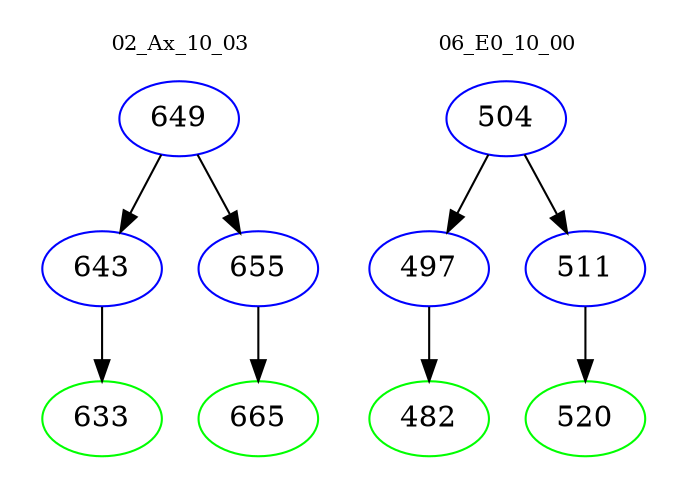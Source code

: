 digraph{
subgraph cluster_0 {
color = white
label = "02_Ax_10_03";
fontsize=10;
T0_649 [label="649", color="blue"]
T0_649 -> T0_643 [color="black"]
T0_643 [label="643", color="blue"]
T0_643 -> T0_633 [color="black"]
T0_633 [label="633", color="green"]
T0_649 -> T0_655 [color="black"]
T0_655 [label="655", color="blue"]
T0_655 -> T0_665 [color="black"]
T0_665 [label="665", color="green"]
}
subgraph cluster_1 {
color = white
label = "06_E0_10_00";
fontsize=10;
T1_504 [label="504", color="blue"]
T1_504 -> T1_497 [color="black"]
T1_497 [label="497", color="blue"]
T1_497 -> T1_482 [color="black"]
T1_482 [label="482", color="green"]
T1_504 -> T1_511 [color="black"]
T1_511 [label="511", color="blue"]
T1_511 -> T1_520 [color="black"]
T1_520 [label="520", color="green"]
}
}
